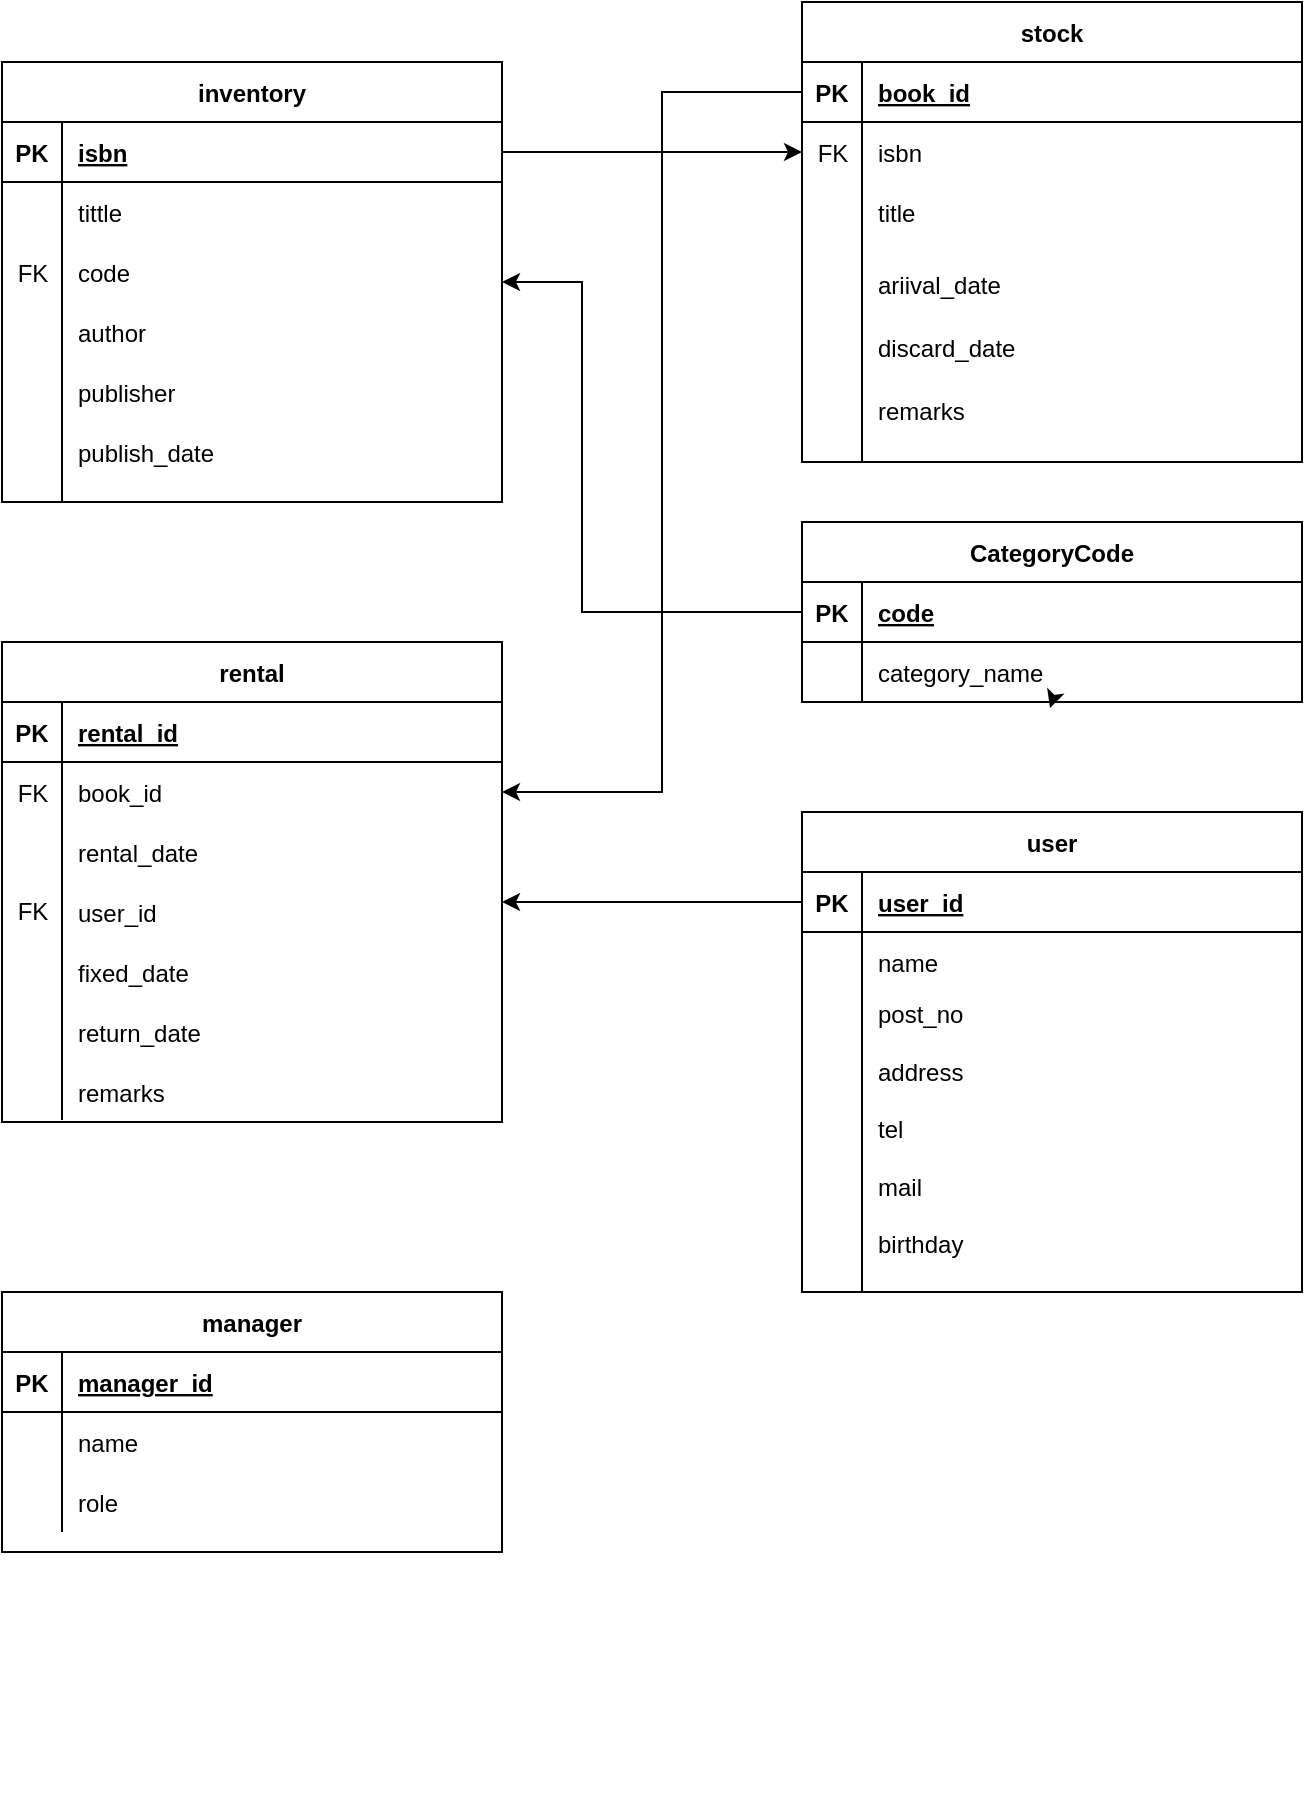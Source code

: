 <mxfile version="16.5.1" type="device"><diagram id="R2lEEEUBdFMjLlhIrx00" name="Page-1"><mxGraphModel dx="868" dy="553" grid="1" gridSize="10" guides="1" tooltips="1" connect="1" arrows="1" fold="1" page="1" pageScale="1" pageWidth="850" pageHeight="1100" math="0" shadow="0" extFonts="Permanent Marker^https://fonts.googleapis.com/css?family=Permanent+Marker"><root><mxCell id="0"/><mxCell id="1" parent="0"/><mxCell id="KSxhRUMLx_32DqIzGbDs-14" value="" style="group" parent="1" vertex="1" connectable="0"><mxGeometry x="120" y="400" width="250" height="250" as="geometry"/></mxCell><mxCell id="C-vyLk0tnHw3VtMMgP7b-13" value="rental" style="shape=table;startSize=30;container=1;collapsible=1;childLayout=tableLayout;fixedRows=1;rowLines=0;fontStyle=1;align=center;resizeLast=1;" parent="KSxhRUMLx_32DqIzGbDs-14" vertex="1"><mxGeometry width="250" height="240" as="geometry"/></mxCell><mxCell id="C-vyLk0tnHw3VtMMgP7b-14" value="" style="shape=partialRectangle;collapsible=0;dropTarget=0;pointerEvents=0;fillColor=none;points=[[0,0.5],[1,0.5]];portConstraint=eastwest;top=0;left=0;right=0;bottom=1;" parent="C-vyLk0tnHw3VtMMgP7b-13" vertex="1"><mxGeometry y="30" width="250" height="30" as="geometry"/></mxCell><mxCell id="C-vyLk0tnHw3VtMMgP7b-15" value="PK" style="shape=partialRectangle;overflow=hidden;connectable=0;fillColor=none;top=0;left=0;bottom=0;right=0;fontStyle=1;" parent="C-vyLk0tnHw3VtMMgP7b-14" vertex="1"><mxGeometry width="30" height="30" as="geometry"><mxRectangle width="30" height="30" as="alternateBounds"/></mxGeometry></mxCell><mxCell id="C-vyLk0tnHw3VtMMgP7b-16" value="rental_id" style="shape=partialRectangle;overflow=hidden;connectable=0;fillColor=none;top=0;left=0;bottom=0;right=0;align=left;spacingLeft=6;fontStyle=5;" parent="C-vyLk0tnHw3VtMMgP7b-14" vertex="1"><mxGeometry x="30" width="220" height="30" as="geometry"><mxRectangle width="220" height="30" as="alternateBounds"/></mxGeometry></mxCell><mxCell id="C-vyLk0tnHw3VtMMgP7b-17" value="" style="shape=partialRectangle;collapsible=0;dropTarget=0;pointerEvents=0;fillColor=none;points=[[0,0.5],[1,0.5]];portConstraint=eastwest;top=0;left=0;right=0;bottom=0;" parent="C-vyLk0tnHw3VtMMgP7b-13" vertex="1"><mxGeometry y="60" width="250" height="30" as="geometry"/></mxCell><mxCell id="C-vyLk0tnHw3VtMMgP7b-18" value="" style="shape=partialRectangle;overflow=hidden;connectable=0;fillColor=none;top=0;left=0;bottom=0;right=0;" parent="C-vyLk0tnHw3VtMMgP7b-17" vertex="1"><mxGeometry width="30" height="30" as="geometry"><mxRectangle width="30" height="30" as="alternateBounds"/></mxGeometry></mxCell><mxCell id="C-vyLk0tnHw3VtMMgP7b-19" value="book_id" style="shape=partialRectangle;overflow=hidden;connectable=0;fillColor=none;top=0;left=0;bottom=0;right=0;align=left;spacingLeft=6;" parent="C-vyLk0tnHw3VtMMgP7b-17" vertex="1"><mxGeometry x="30" width="220" height="30" as="geometry"><mxRectangle width="220" height="30" as="alternateBounds"/></mxGeometry></mxCell><mxCell id="C-vyLk0tnHw3VtMMgP7b-20" value="" style="shape=partialRectangle;collapsible=0;dropTarget=0;pointerEvents=0;fillColor=none;points=[[0,0.5],[1,0.5]];portConstraint=eastwest;top=0;left=0;right=0;bottom=0;" parent="C-vyLk0tnHw3VtMMgP7b-13" vertex="1"><mxGeometry y="90" width="250" height="30" as="geometry"/></mxCell><mxCell id="C-vyLk0tnHw3VtMMgP7b-21" value="" style="shape=partialRectangle;overflow=hidden;connectable=0;fillColor=none;top=0;left=0;bottom=0;right=0;" parent="C-vyLk0tnHw3VtMMgP7b-20" vertex="1"><mxGeometry width="30" height="30" as="geometry"><mxRectangle width="30" height="30" as="alternateBounds"/></mxGeometry></mxCell><mxCell id="C-vyLk0tnHw3VtMMgP7b-22" value="rental_date" style="shape=partialRectangle;overflow=hidden;connectable=0;fillColor=none;top=0;left=0;bottom=0;right=0;align=left;spacingLeft=6;" parent="C-vyLk0tnHw3VtMMgP7b-20" vertex="1"><mxGeometry x="30" width="220" height="30" as="geometry"><mxRectangle width="220" height="30" as="alternateBounds"/></mxGeometry></mxCell><mxCell id="KSxhRUMLx_32DqIzGbDs-11" value="fixed_date" style="shape=partialRectangle;overflow=hidden;connectable=0;fillColor=none;top=0;left=0;bottom=0;right=0;align=left;spacingLeft=6;" parent="KSxhRUMLx_32DqIzGbDs-14" vertex="1"><mxGeometry x="30" y="150" width="220" height="30.0" as="geometry"><mxRectangle width="220" height="30" as="alternateBounds"/></mxGeometry></mxCell><mxCell id="KSxhRUMLx_32DqIzGbDs-12" value="return_date" style="shape=partialRectangle;overflow=hidden;connectable=0;fillColor=none;top=0;left=0;bottom=0;right=0;align=left;spacingLeft=6;" parent="KSxhRUMLx_32DqIzGbDs-14" vertex="1"><mxGeometry x="30" y="180" width="220" height="30.0" as="geometry"><mxRectangle width="220" height="30" as="alternateBounds"/></mxGeometry></mxCell><mxCell id="KSxhRUMLx_32DqIzGbDs-13" value="remarks" style="shape=partialRectangle;overflow=hidden;connectable=0;fillColor=none;top=0;left=0;bottom=0;right=0;align=left;spacingLeft=6;" parent="KSxhRUMLx_32DqIzGbDs-14" vertex="1"><mxGeometry x="30" y="210" width="220" height="30" as="geometry"><mxRectangle width="220" height="30" as="alternateBounds"/></mxGeometry></mxCell><mxCell id="KSxhRUMLx_32DqIzGbDs-84" value="user_id" style="shape=partialRectangle;overflow=hidden;connectable=0;fillColor=none;top=0;left=0;bottom=0;right=0;align=left;spacingLeft=6;" parent="KSxhRUMLx_32DqIzGbDs-14" vertex="1"><mxGeometry x="30" y="120" width="220" height="30" as="geometry"><mxRectangle width="220" height="30" as="alternateBounds"/></mxGeometry></mxCell><mxCell id="KSxhRUMLx_32DqIzGbDs-88" value="FK" style="text;html=1;resizable=0;autosize=1;align=center;verticalAlign=middle;points=[];fillColor=none;strokeColor=none;rounded=0;" parent="KSxhRUMLx_32DqIzGbDs-14" vertex="1"><mxGeometry y="125.002" width="30" height="20" as="geometry"/></mxCell><mxCell id="KSxhRUMLx_32DqIzGbDs-93" value="FK" style="text;html=1;resizable=0;autosize=1;align=center;verticalAlign=middle;points=[];fillColor=none;strokeColor=none;rounded=0;" parent="KSxhRUMLx_32DqIzGbDs-14" vertex="1"><mxGeometry y="66.002" width="30" height="20" as="geometry"/></mxCell><mxCell id="KSxhRUMLx_32DqIzGbDs-22" value="" style="group" parent="1" vertex="1" connectable="0"><mxGeometry x="120" y="110" width="250" height="240" as="geometry"/></mxCell><mxCell id="KSxhRUMLx_32DqIzGbDs-6" value="code" style="shape=partialRectangle;overflow=hidden;connectable=0;fillColor=none;top=0;left=0;bottom=0;right=0;align=left;spacingLeft=6;" parent="KSxhRUMLx_32DqIzGbDs-22" vertex="1"><mxGeometry x="30" y="90" width="220" height="30" as="geometry"><mxRectangle width="220" height="30" as="alternateBounds"/></mxGeometry></mxCell><mxCell id="KSxhRUMLx_32DqIzGbDs-7" value="author" style="shape=partialRectangle;overflow=hidden;connectable=0;fillColor=none;top=0;left=0;bottom=0;right=0;align=left;spacingLeft=6;" parent="KSxhRUMLx_32DqIzGbDs-22" vertex="1"><mxGeometry x="30" y="120" width="220" height="30" as="geometry"><mxRectangle width="220" height="30" as="alternateBounds"/></mxGeometry></mxCell><mxCell id="KSxhRUMLx_32DqIzGbDs-8" value="publisher" style="shape=partialRectangle;overflow=hidden;connectable=0;fillColor=none;top=0;left=0;bottom=0;right=0;align=left;spacingLeft=6;" parent="KSxhRUMLx_32DqIzGbDs-22" vertex="1"><mxGeometry x="30" y="150" width="220" height="30" as="geometry"><mxRectangle width="220" height="30" as="alternateBounds"/></mxGeometry></mxCell><mxCell id="KSxhRUMLx_32DqIzGbDs-9" value="publish_date" style="shape=partialRectangle;overflow=hidden;connectable=0;fillColor=none;top=0;left=0;bottom=0;right=0;align=left;spacingLeft=6;" parent="KSxhRUMLx_32DqIzGbDs-22" vertex="1"><mxGeometry x="30" y="180" width="220" height="30" as="geometry"><mxRectangle width="220" height="30" as="alternateBounds"/></mxGeometry></mxCell><mxCell id="KSxhRUMLx_32DqIzGbDs-15" value="inventory" style="shape=table;startSize=30;container=1;collapsible=1;childLayout=tableLayout;fixedRows=1;rowLines=0;fontStyle=1;align=center;resizeLast=1;" parent="KSxhRUMLx_32DqIzGbDs-22" vertex="1"><mxGeometry width="250" height="220" as="geometry"/></mxCell><mxCell id="KSxhRUMLx_32DqIzGbDs-16" value="" style="shape=partialRectangle;collapsible=0;dropTarget=0;pointerEvents=0;fillColor=none;points=[[0,0.5],[1,0.5]];portConstraint=eastwest;top=0;left=0;right=0;bottom=1;" parent="KSxhRUMLx_32DqIzGbDs-15" vertex="1"><mxGeometry y="30" width="250" height="30" as="geometry"/></mxCell><mxCell id="KSxhRUMLx_32DqIzGbDs-17" value="PK" style="shape=partialRectangle;overflow=hidden;connectable=0;fillColor=none;top=0;left=0;bottom=0;right=0;fontStyle=1;" parent="KSxhRUMLx_32DqIzGbDs-16" vertex="1"><mxGeometry width="30" height="30" as="geometry"><mxRectangle width="30" height="30" as="alternateBounds"/></mxGeometry></mxCell><mxCell id="KSxhRUMLx_32DqIzGbDs-18" value="isbn" style="shape=partialRectangle;overflow=hidden;connectable=0;fillColor=none;top=0;left=0;bottom=0;right=0;align=left;spacingLeft=6;fontStyle=5;" parent="KSxhRUMLx_32DqIzGbDs-16" vertex="1"><mxGeometry x="30" width="220" height="30" as="geometry"><mxRectangle width="220" height="30" as="alternateBounds"/></mxGeometry></mxCell><mxCell id="KSxhRUMLx_32DqIzGbDs-19" value="" style="shape=partialRectangle;collapsible=0;dropTarget=0;pointerEvents=0;fillColor=none;points=[[0,0.5],[1,0.5]];portConstraint=eastwest;top=0;left=0;right=0;bottom=0;" parent="KSxhRUMLx_32DqIzGbDs-15" vertex="1"><mxGeometry y="60" width="250" height="30" as="geometry"/></mxCell><mxCell id="KSxhRUMLx_32DqIzGbDs-20" value="" style="shape=partialRectangle;overflow=hidden;connectable=0;fillColor=none;top=0;left=0;bottom=0;right=0;" parent="KSxhRUMLx_32DqIzGbDs-19" vertex="1"><mxGeometry width="30" height="30" as="geometry"><mxRectangle width="30" height="30" as="alternateBounds"/></mxGeometry></mxCell><mxCell id="KSxhRUMLx_32DqIzGbDs-21" value="tittle" style="shape=partialRectangle;overflow=hidden;connectable=0;fillColor=none;top=0;left=0;bottom=0;right=0;align=left;spacingLeft=6;" parent="KSxhRUMLx_32DqIzGbDs-19" vertex="1"><mxGeometry x="30" width="220" height="30" as="geometry"><mxRectangle width="220" height="30" as="alternateBounds"/></mxGeometry></mxCell><mxCell id="KSxhRUMLx_32DqIzGbDs-91" value="FK" style="text;html=1;resizable=0;autosize=1;align=center;verticalAlign=middle;points=[];fillColor=none;strokeColor=none;rounded=0;" parent="KSxhRUMLx_32DqIzGbDs-22" vertex="1"><mxGeometry y="96.002" width="30" height="20" as="geometry"/></mxCell><mxCell id="KSxhRUMLx_32DqIzGbDs-39" value="" style="group" parent="1" vertex="1" connectable="0"><mxGeometry x="520" y="80" width="250" height="230" as="geometry"/></mxCell><mxCell id="C-vyLk0tnHw3VtMMgP7b-2" value="stock" style="shape=table;startSize=30;container=1;collapsible=1;childLayout=tableLayout;fixedRows=1;rowLines=0;fontStyle=1;align=center;resizeLast=1;" parent="KSxhRUMLx_32DqIzGbDs-39" vertex="1"><mxGeometry width="250" height="230" as="geometry"/></mxCell><mxCell id="C-vyLk0tnHw3VtMMgP7b-3" value="" style="shape=partialRectangle;collapsible=0;dropTarget=0;pointerEvents=0;fillColor=none;points=[[0,0.5],[1,0.5]];portConstraint=eastwest;top=0;left=0;right=0;bottom=1;" parent="C-vyLk0tnHw3VtMMgP7b-2" vertex="1"><mxGeometry y="30" width="250" height="30" as="geometry"/></mxCell><mxCell id="C-vyLk0tnHw3VtMMgP7b-4" value="PK" style="shape=partialRectangle;overflow=hidden;connectable=0;fillColor=none;top=0;left=0;bottom=0;right=0;fontStyle=1;" parent="C-vyLk0tnHw3VtMMgP7b-3" vertex="1"><mxGeometry width="30" height="30" as="geometry"><mxRectangle width="30" height="30" as="alternateBounds"/></mxGeometry></mxCell><mxCell id="C-vyLk0tnHw3VtMMgP7b-5" value="book_id" style="shape=partialRectangle;overflow=hidden;connectable=0;fillColor=none;top=0;left=0;bottom=0;right=0;align=left;spacingLeft=6;fontStyle=5;" parent="C-vyLk0tnHw3VtMMgP7b-3" vertex="1"><mxGeometry x="30" width="220" height="30" as="geometry"><mxRectangle width="220" height="30" as="alternateBounds"/></mxGeometry></mxCell><mxCell id="C-vyLk0tnHw3VtMMgP7b-6" value="" style="shape=partialRectangle;collapsible=0;dropTarget=0;pointerEvents=0;fillColor=none;points=[[0,0.5],[1,0.5]];portConstraint=eastwest;top=0;left=0;right=0;bottom=0;" parent="C-vyLk0tnHw3VtMMgP7b-2" vertex="1"><mxGeometry y="60" width="250" height="30" as="geometry"/></mxCell><mxCell id="C-vyLk0tnHw3VtMMgP7b-7" value="" style="shape=partialRectangle;overflow=hidden;connectable=0;fillColor=none;top=0;left=0;bottom=0;right=0;" parent="C-vyLk0tnHw3VtMMgP7b-6" vertex="1"><mxGeometry width="30" height="30" as="geometry"><mxRectangle width="30" height="30" as="alternateBounds"/></mxGeometry></mxCell><mxCell id="C-vyLk0tnHw3VtMMgP7b-8" value="isbn" style="shape=partialRectangle;overflow=hidden;connectable=0;fillColor=none;top=0;left=0;bottom=0;right=0;align=left;spacingLeft=6;" parent="C-vyLk0tnHw3VtMMgP7b-6" vertex="1"><mxGeometry x="30" width="220" height="30" as="geometry"><mxRectangle width="220" height="30" as="alternateBounds"/></mxGeometry></mxCell><mxCell id="C-vyLk0tnHw3VtMMgP7b-9" value="" style="shape=partialRectangle;collapsible=0;dropTarget=0;pointerEvents=0;fillColor=none;points=[[0,0.5],[1,0.5]];portConstraint=eastwest;top=0;left=0;right=0;bottom=0;" parent="C-vyLk0tnHw3VtMMgP7b-2" vertex="1"><mxGeometry y="90" width="250" height="30" as="geometry"/></mxCell><mxCell id="C-vyLk0tnHw3VtMMgP7b-10" value="" style="shape=partialRectangle;overflow=hidden;connectable=0;fillColor=none;top=0;left=0;bottom=0;right=0;" parent="C-vyLk0tnHw3VtMMgP7b-9" vertex="1"><mxGeometry width="30" height="30" as="geometry"><mxRectangle width="30" height="30" as="alternateBounds"/></mxGeometry></mxCell><mxCell id="C-vyLk0tnHw3VtMMgP7b-11" value="title" style="shape=partialRectangle;overflow=hidden;connectable=0;fillColor=none;top=0;left=0;bottom=0;right=0;align=left;spacingLeft=6;" parent="C-vyLk0tnHw3VtMMgP7b-9" vertex="1"><mxGeometry x="30" width="220" height="30" as="geometry"><mxRectangle width="220" height="30" as="alternateBounds"/></mxGeometry></mxCell><mxCell id="KSxhRUMLx_32DqIzGbDs-34" value="ariival_date" style="shape=partialRectangle;overflow=hidden;connectable=0;fillColor=none;top=0;left=0;bottom=0;right=0;align=left;spacingLeft=6;" parent="KSxhRUMLx_32DqIzGbDs-39" vertex="1"><mxGeometry x="30" y="125.455" width="220" height="31.364" as="geometry"><mxRectangle width="220" height="30" as="alternateBounds"/></mxGeometry></mxCell><mxCell id="KSxhRUMLx_32DqIzGbDs-35" value="discard_date" style="shape=partialRectangle;overflow=hidden;connectable=0;fillColor=none;top=0;left=0;bottom=0;right=0;align=left;spacingLeft=6;" parent="KSxhRUMLx_32DqIzGbDs-39" vertex="1"><mxGeometry x="30" y="156.818" width="220" height="31.364" as="geometry"><mxRectangle width="220" height="30" as="alternateBounds"/></mxGeometry></mxCell><mxCell id="KSxhRUMLx_32DqIzGbDs-38" value="remarks" style="shape=partialRectangle;overflow=hidden;connectable=0;fillColor=none;top=0;left=0;bottom=0;right=0;align=left;spacingLeft=6;" parent="KSxhRUMLx_32DqIzGbDs-39" vertex="1"><mxGeometry x="30" y="188.182" width="220" height="31.364" as="geometry"><mxRectangle width="220" height="30" as="alternateBounds"/></mxGeometry></mxCell><mxCell id="KSxhRUMLx_32DqIzGbDs-86" value="FK" style="text;html=1;resizable=0;autosize=1;align=center;verticalAlign=middle;points=[];fillColor=none;strokeColor=none;rounded=0;" parent="KSxhRUMLx_32DqIzGbDs-39" vertex="1"><mxGeometry y="66.002" width="30" height="20" as="geometry"/></mxCell><mxCell id="KSxhRUMLx_32DqIzGbDs-101" value="" style="endArrow=none;html=1;rounded=0;" parent="KSxhRUMLx_32DqIzGbDs-39" edge="1"><mxGeometry width="50" height="50" relative="1" as="geometry"><mxPoint x="30" y="230" as="sourcePoint"/><mxPoint x="30" y="72.39" as="targetPoint"/><Array as="points"/></mxGeometry></mxCell><mxCell id="KSxhRUMLx_32DqIzGbDs-41" value="" style="group" parent="1" vertex="1" connectable="0"><mxGeometry x="520" y="485" width="250" height="240" as="geometry"/></mxCell><mxCell id="KSxhRUMLx_32DqIzGbDs-42" value="post_no" style="shape=partialRectangle;overflow=hidden;connectable=0;fillColor=none;top=0;left=0;bottom=0;right=0;align=left;spacingLeft=6;" parent="KSxhRUMLx_32DqIzGbDs-41" vertex="1"><mxGeometry x="30" y="86.25" width="220" height="28.75" as="geometry"><mxRectangle width="220" height="30" as="alternateBounds"/></mxGeometry></mxCell><mxCell id="KSxhRUMLx_32DqIzGbDs-43" value="address" style="shape=partialRectangle;overflow=hidden;connectable=0;fillColor=none;top=0;left=0;bottom=0;right=0;align=left;spacingLeft=6;" parent="KSxhRUMLx_32DqIzGbDs-41" vertex="1"><mxGeometry x="30" y="115.0" width="220" height="28.75" as="geometry"><mxRectangle width="220" height="30" as="alternateBounds"/></mxGeometry></mxCell><mxCell id="KSxhRUMLx_32DqIzGbDs-44" value="tel" style="shape=partialRectangle;overflow=hidden;connectable=0;fillColor=none;top=0;left=0;bottom=0;right=0;align=left;spacingLeft=6;" parent="KSxhRUMLx_32DqIzGbDs-41" vertex="1"><mxGeometry x="30" y="143.75" width="220" height="28.75" as="geometry"><mxRectangle width="220" height="30" as="alternateBounds"/></mxGeometry></mxCell><mxCell id="KSxhRUMLx_32DqIzGbDs-45" value="mail" style="shape=partialRectangle;overflow=hidden;connectable=0;fillColor=none;top=0;left=0;bottom=0;right=0;align=left;spacingLeft=6;" parent="KSxhRUMLx_32DqIzGbDs-41" vertex="1"><mxGeometry x="30" y="172.5" width="220" height="28.75" as="geometry"><mxRectangle width="220" height="30" as="alternateBounds"/></mxGeometry></mxCell><mxCell id="KSxhRUMLx_32DqIzGbDs-46" value="user" style="shape=table;startSize=30;container=1;collapsible=1;childLayout=tableLayout;fixedRows=1;rowLines=0;fontStyle=1;align=center;resizeLast=1;" parent="KSxhRUMLx_32DqIzGbDs-41" vertex="1"><mxGeometry width="250" height="240" as="geometry"/></mxCell><mxCell id="KSxhRUMLx_32DqIzGbDs-47" value="" style="shape=partialRectangle;collapsible=0;dropTarget=0;pointerEvents=0;fillColor=none;points=[[0,0.5],[1,0.5]];portConstraint=eastwest;top=0;left=0;right=0;bottom=1;" parent="KSxhRUMLx_32DqIzGbDs-46" vertex="1"><mxGeometry y="30" width="250" height="30" as="geometry"/></mxCell><mxCell id="KSxhRUMLx_32DqIzGbDs-48" value="PK" style="shape=partialRectangle;overflow=hidden;connectable=0;fillColor=none;top=0;left=0;bottom=0;right=0;fontStyle=1;" parent="KSxhRUMLx_32DqIzGbDs-47" vertex="1"><mxGeometry width="30" height="30" as="geometry"><mxRectangle width="30" height="30" as="alternateBounds"/></mxGeometry></mxCell><mxCell id="KSxhRUMLx_32DqIzGbDs-49" value="user_id" style="shape=partialRectangle;overflow=hidden;connectable=0;fillColor=none;top=0;left=0;bottom=0;right=0;align=left;spacingLeft=6;fontStyle=5;" parent="KSxhRUMLx_32DqIzGbDs-47" vertex="1"><mxGeometry x="30" width="220" height="30" as="geometry"><mxRectangle width="220" height="30" as="alternateBounds"/></mxGeometry></mxCell><mxCell id="KSxhRUMLx_32DqIzGbDs-50" value="" style="shape=partialRectangle;collapsible=0;dropTarget=0;pointerEvents=0;fillColor=none;points=[[0,0.5],[1,0.5]];portConstraint=eastwest;top=0;left=0;right=0;bottom=0;" parent="KSxhRUMLx_32DqIzGbDs-46" vertex="1"><mxGeometry y="60" width="250" height="30" as="geometry"/></mxCell><mxCell id="KSxhRUMLx_32DqIzGbDs-51" value="" style="shape=partialRectangle;overflow=hidden;connectable=0;fillColor=none;top=0;left=0;bottom=0;right=0;" parent="KSxhRUMLx_32DqIzGbDs-50" vertex="1"><mxGeometry width="30" height="30" as="geometry"><mxRectangle width="30" height="30" as="alternateBounds"/></mxGeometry></mxCell><mxCell id="KSxhRUMLx_32DqIzGbDs-52" value="name" style="shape=partialRectangle;overflow=hidden;connectable=0;fillColor=none;top=0;left=0;bottom=0;right=0;align=left;spacingLeft=6;" parent="KSxhRUMLx_32DqIzGbDs-50" vertex="1"><mxGeometry x="30" width="220" height="30" as="geometry"><mxRectangle width="220" height="30" as="alternateBounds"/></mxGeometry></mxCell><mxCell id="KSxhRUMLx_32DqIzGbDs-53" value="birthday" style="shape=partialRectangle;overflow=hidden;connectable=0;fillColor=none;top=0;left=0;bottom=0;right=0;align=left;spacingLeft=6;" parent="KSxhRUMLx_32DqIzGbDs-41" vertex="1"><mxGeometry x="30" y="201.25" width="220" height="28.75" as="geometry"><mxRectangle width="220" height="30" as="alternateBounds"/></mxGeometry></mxCell><mxCell id="KSxhRUMLx_32DqIzGbDs-103" value="" style="endArrow=none;html=1;rounded=0;" parent="KSxhRUMLx_32DqIzGbDs-41" edge="1"><mxGeometry width="50" height="50" relative="1" as="geometry"><mxPoint x="30" y="240" as="sourcePoint"/><mxPoint x="30" y="80" as="targetPoint"/><Array as="points"/></mxGeometry></mxCell><mxCell id="KSxhRUMLx_32DqIzGbDs-56" value="" style="group" parent="1" vertex="1" connectable="0"><mxGeometry x="120" y="725" width="250" height="250" as="geometry"/></mxCell><mxCell id="KSxhRUMLx_32DqIzGbDs-57" value="manager" style="shape=table;startSize=30;container=1;collapsible=1;childLayout=tableLayout;fixedRows=1;rowLines=0;fontStyle=1;align=center;resizeLast=1;" parent="KSxhRUMLx_32DqIzGbDs-56" vertex="1"><mxGeometry width="250" height="130" as="geometry"/></mxCell><mxCell id="KSxhRUMLx_32DqIzGbDs-58" value="" style="shape=partialRectangle;collapsible=0;dropTarget=0;pointerEvents=0;fillColor=none;points=[[0,0.5],[1,0.5]];portConstraint=eastwest;top=0;left=0;right=0;bottom=1;" parent="KSxhRUMLx_32DqIzGbDs-57" vertex="1"><mxGeometry y="30" width="250" height="30" as="geometry"/></mxCell><mxCell id="KSxhRUMLx_32DqIzGbDs-59" value="PK" style="shape=partialRectangle;overflow=hidden;connectable=0;fillColor=none;top=0;left=0;bottom=0;right=0;fontStyle=1;" parent="KSxhRUMLx_32DqIzGbDs-58" vertex="1"><mxGeometry width="30" height="30" as="geometry"><mxRectangle width="30" height="30" as="alternateBounds"/></mxGeometry></mxCell><mxCell id="KSxhRUMLx_32DqIzGbDs-60" value="manager_id" style="shape=partialRectangle;overflow=hidden;connectable=0;fillColor=none;top=0;left=0;bottom=0;right=0;align=left;spacingLeft=6;fontStyle=5;" parent="KSxhRUMLx_32DqIzGbDs-58" vertex="1"><mxGeometry x="30" width="220" height="30" as="geometry"><mxRectangle width="220" height="30" as="alternateBounds"/></mxGeometry></mxCell><mxCell id="KSxhRUMLx_32DqIzGbDs-61" value="" style="shape=partialRectangle;collapsible=0;dropTarget=0;pointerEvents=0;fillColor=none;points=[[0,0.5],[1,0.5]];portConstraint=eastwest;top=0;left=0;right=0;bottom=0;" parent="KSxhRUMLx_32DqIzGbDs-57" vertex="1"><mxGeometry y="60" width="250" height="30" as="geometry"/></mxCell><mxCell id="KSxhRUMLx_32DqIzGbDs-62" value="" style="shape=partialRectangle;overflow=hidden;connectable=0;fillColor=none;top=0;left=0;bottom=0;right=0;" parent="KSxhRUMLx_32DqIzGbDs-61" vertex="1"><mxGeometry width="30" height="30" as="geometry"><mxRectangle width="30" height="30" as="alternateBounds"/></mxGeometry></mxCell><mxCell id="KSxhRUMLx_32DqIzGbDs-63" value="name" style="shape=partialRectangle;overflow=hidden;connectable=0;fillColor=none;top=0;left=0;bottom=0;right=0;align=left;spacingLeft=6;" parent="KSxhRUMLx_32DqIzGbDs-61" vertex="1"><mxGeometry x="30" width="220" height="30" as="geometry"><mxRectangle width="220" height="30" as="alternateBounds"/></mxGeometry></mxCell><mxCell id="KSxhRUMLx_32DqIzGbDs-64" value="" style="shape=partialRectangle;collapsible=0;dropTarget=0;pointerEvents=0;fillColor=none;points=[[0,0.5],[1,0.5]];portConstraint=eastwest;top=0;left=0;right=0;bottom=0;" parent="KSxhRUMLx_32DqIzGbDs-57" vertex="1"><mxGeometry y="90" width="250" height="30" as="geometry"/></mxCell><mxCell id="KSxhRUMLx_32DqIzGbDs-65" value="" style="shape=partialRectangle;overflow=hidden;connectable=0;fillColor=none;top=0;left=0;bottom=0;right=0;" parent="KSxhRUMLx_32DqIzGbDs-64" vertex="1"><mxGeometry width="30" height="30" as="geometry"><mxRectangle width="30" height="30" as="alternateBounds"/></mxGeometry></mxCell><mxCell id="KSxhRUMLx_32DqIzGbDs-66" value="role" style="shape=partialRectangle;overflow=hidden;connectable=0;fillColor=none;top=0;left=0;bottom=0;right=0;align=left;spacingLeft=6;" parent="KSxhRUMLx_32DqIzGbDs-64" vertex="1"><mxGeometry x="30" width="220" height="30" as="geometry"><mxRectangle width="220" height="30" as="alternateBounds"/></mxGeometry></mxCell><mxCell id="KSxhRUMLx_32DqIzGbDs-70" value="" style="group" parent="1" vertex="1" connectable="0"><mxGeometry x="520" y="340" width="250" height="90" as="geometry"/></mxCell><mxCell id="KSxhRUMLx_32DqIzGbDs-71" value="CategoryCode" style="shape=table;startSize=30;container=1;collapsible=1;childLayout=tableLayout;fixedRows=1;rowLines=0;fontStyle=1;align=center;resizeLast=1;" parent="KSxhRUMLx_32DqIzGbDs-70" vertex="1"><mxGeometry width="250" height="90" as="geometry"/></mxCell><mxCell id="KSxhRUMLx_32DqIzGbDs-72" value="" style="shape=partialRectangle;collapsible=0;dropTarget=0;pointerEvents=0;fillColor=none;points=[[0,0.5],[1,0.5]];portConstraint=eastwest;top=0;left=0;right=0;bottom=1;" parent="KSxhRUMLx_32DqIzGbDs-71" vertex="1"><mxGeometry y="30" width="250" height="30" as="geometry"/></mxCell><mxCell id="KSxhRUMLx_32DqIzGbDs-73" value="PK" style="shape=partialRectangle;overflow=hidden;connectable=0;fillColor=none;top=0;left=0;bottom=0;right=0;fontStyle=1;" parent="KSxhRUMLx_32DqIzGbDs-72" vertex="1"><mxGeometry width="30" height="30" as="geometry"><mxRectangle width="30" height="30" as="alternateBounds"/></mxGeometry></mxCell><mxCell id="KSxhRUMLx_32DqIzGbDs-74" value="code" style="shape=partialRectangle;overflow=hidden;connectable=0;fillColor=none;top=0;left=0;bottom=0;right=0;align=left;spacingLeft=6;fontStyle=5;" parent="KSxhRUMLx_32DqIzGbDs-72" vertex="1"><mxGeometry x="30" width="220" height="30" as="geometry"><mxRectangle width="220" height="30" as="alternateBounds"/></mxGeometry></mxCell><mxCell id="KSxhRUMLx_32DqIzGbDs-78" value="" style="shape=partialRectangle;collapsible=0;dropTarget=0;pointerEvents=0;fillColor=none;points=[[0,0.5],[1,0.5]];portConstraint=eastwest;top=0;left=0;right=0;bottom=0;" parent="KSxhRUMLx_32DqIzGbDs-71" vertex="1"><mxGeometry y="60" width="250" height="30" as="geometry"/></mxCell><mxCell id="KSxhRUMLx_32DqIzGbDs-79" value="" style="shape=partialRectangle;overflow=hidden;connectable=0;fillColor=none;top=0;left=0;bottom=0;right=0;" parent="KSxhRUMLx_32DqIzGbDs-78" vertex="1"><mxGeometry width="30" height="30" as="geometry"><mxRectangle width="30" height="30" as="alternateBounds"/></mxGeometry></mxCell><mxCell id="KSxhRUMLx_32DqIzGbDs-80" value="category_name" style="shape=partialRectangle;overflow=hidden;connectable=0;fillColor=none;top=0;left=0;bottom=0;right=0;align=left;spacingLeft=6;" parent="KSxhRUMLx_32DqIzGbDs-78" vertex="1"><mxGeometry x="30" width="220" height="30" as="geometry"><mxRectangle width="220" height="30" as="alternateBounds"/></mxGeometry></mxCell><mxCell id="KSxhRUMLx_32DqIzGbDs-106" style="edgeStyle=none;rounded=0;orthogonalLoop=1;jettySize=auto;html=1;exitX=0.5;exitY=1;exitDx=0;exitDy=0;entryX=0.496;entryY=1.1;entryDx=0;entryDy=0;entryPerimeter=0;" parent="KSxhRUMLx_32DqIzGbDs-71" source="KSxhRUMLx_32DqIzGbDs-71" target="KSxhRUMLx_32DqIzGbDs-78" edge="1"><mxGeometry relative="1" as="geometry"/></mxCell><mxCell id="KSxhRUMLx_32DqIzGbDs-81" style="edgeStyle=none;rounded=0;orthogonalLoop=1;jettySize=auto;html=1;exitX=1;exitY=0.5;exitDx=0;exitDy=0;entryX=0;entryY=0.5;entryDx=0;entryDy=0;" parent="1" source="KSxhRUMLx_32DqIzGbDs-16" target="C-vyLk0tnHw3VtMMgP7b-6" edge="1"><mxGeometry relative="1" as="geometry"><Array as="points"><mxPoint x="420" y="155"/></Array></mxGeometry></mxCell><mxCell id="KSxhRUMLx_32DqIzGbDs-85" style="edgeStyle=none;rounded=0;orthogonalLoop=1;jettySize=auto;html=1;exitX=0;exitY=0.5;exitDx=0;exitDy=0;" parent="1" source="KSxhRUMLx_32DqIzGbDs-47" edge="1"><mxGeometry relative="1" as="geometry"><mxPoint x="370" y="530" as="targetPoint"/><Array as="points"><mxPoint x="470" y="530"/><mxPoint x="430" y="530"/></Array><mxPoint x="500" y="530" as="sourcePoint"/></mxGeometry></mxCell><mxCell id="KSxhRUMLx_32DqIzGbDs-90" style="edgeStyle=none;rounded=0;orthogonalLoop=1;jettySize=auto;html=1;exitX=0;exitY=0.5;exitDx=0;exitDy=0;entryX=1;entryY=0.5;entryDx=0;entryDy=0;" parent="1" source="KSxhRUMLx_32DqIzGbDs-72" target="KSxhRUMLx_32DqIzGbDs-15" edge="1"><mxGeometry relative="1" as="geometry"><mxPoint x="370" y="230" as="targetPoint"/><Array as="points"><mxPoint x="410" y="385"/><mxPoint x="410" y="220"/></Array></mxGeometry></mxCell><mxCell id="KSxhRUMLx_32DqIzGbDs-92" style="edgeStyle=none;rounded=0;orthogonalLoop=1;jettySize=auto;html=1;exitX=0;exitY=0.5;exitDx=0;exitDy=0;entryX=1;entryY=0.5;entryDx=0;entryDy=0;" parent="1" source="C-vyLk0tnHw3VtMMgP7b-3" target="C-vyLk0tnHw3VtMMgP7b-17" edge="1"><mxGeometry relative="1" as="geometry"><Array as="points"><mxPoint x="450" y="125"/><mxPoint x="450" y="475"/></Array></mxGeometry></mxCell><mxCell id="KSxhRUMLx_32DqIzGbDs-100" value="" style="endArrow=none;html=1;rounded=0;entryX=1.067;entryY=-0.25;entryDx=0;entryDy=0;entryPerimeter=0;" parent="1" edge="1"><mxGeometry width="50" height="50" relative="1" as="geometry"><mxPoint x="150" y="330" as="sourcePoint"/><mxPoint x="150.01" y="200.002" as="targetPoint"/><Array as="points"/></mxGeometry></mxCell><mxCell id="KSxhRUMLx_32DqIzGbDs-102" value="" style="endArrow=none;html=1;rounded=0;entryX=1.067;entryY=-0.25;entryDx=0;entryDy=0;entryPerimeter=0;" parent="1" edge="1"><mxGeometry width="50" height="50" relative="1" as="geometry"><mxPoint x="150" y="639" as="sourcePoint"/><mxPoint x="150.01" y="509.002" as="targetPoint"/><Array as="points"/></mxGeometry></mxCell><mxCell id="KSxhRUMLx_32DqIzGbDs-105" value="" style="endArrow=none;html=1;rounded=0;entryX=1.067;entryY=-0.25;entryDx=0;entryDy=0;entryPerimeter=0;" parent="1" edge="1"><mxGeometry width="50" height="50" relative="1" as="geometry"><mxPoint x="150" y="810" as="sourcePoint"/><mxPoint x="150.01" y="778.002" as="targetPoint"/><Array as="points"/></mxGeometry></mxCell></root></mxGraphModel></diagram></mxfile>